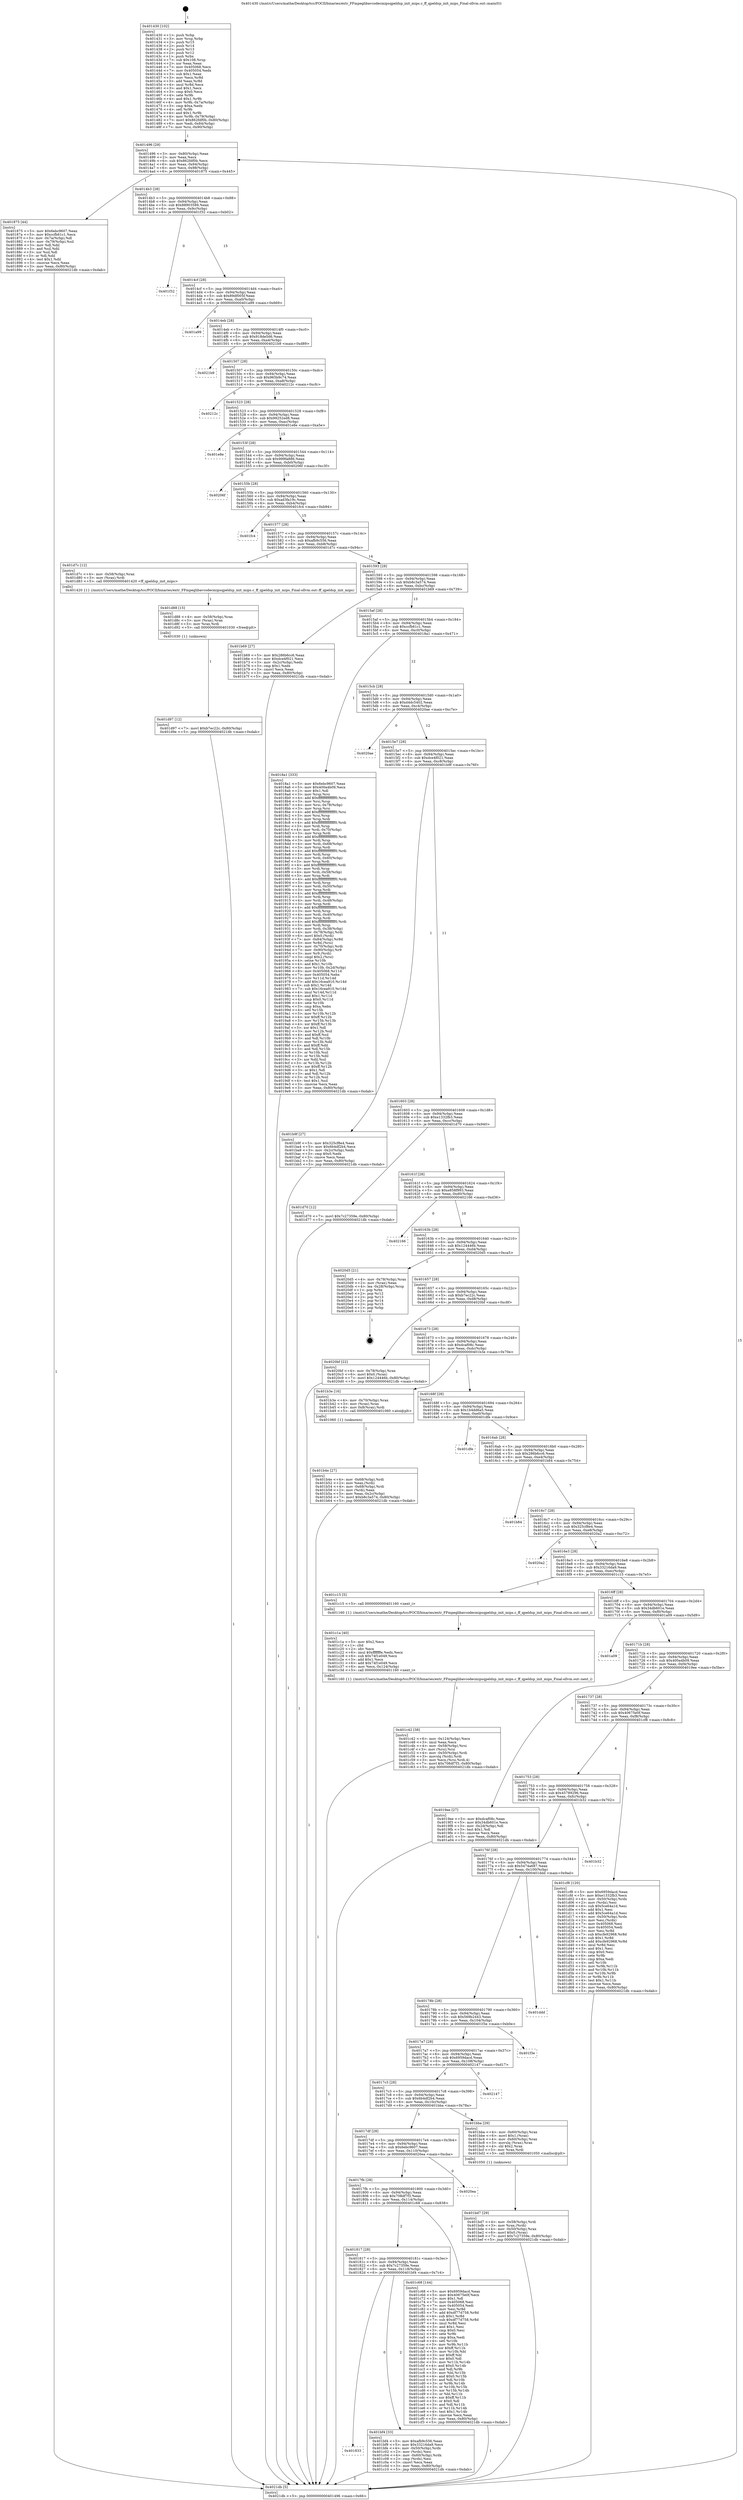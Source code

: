 digraph "0x401430" {
  label = "0x401430 (/mnt/c/Users/mathe/Desktop/tcc/POCII/binaries/extr_FFmpeglibavcodecmipsqpeldsp_init_mips.c_ff_qpeldsp_init_mips_Final-ollvm.out::main(0))"
  labelloc = "t"
  node[shape=record]

  Entry [label="",width=0.3,height=0.3,shape=circle,fillcolor=black,style=filled]
  "0x401496" [label="{
     0x401496 [29]\l
     | [instrs]\l
     &nbsp;&nbsp;0x401496 \<+3\>: mov -0x80(%rbp),%eax\l
     &nbsp;&nbsp;0x401499 \<+2\>: mov %eax,%ecx\l
     &nbsp;&nbsp;0x40149b \<+6\>: sub $0x862fdf0b,%ecx\l
     &nbsp;&nbsp;0x4014a1 \<+6\>: mov %eax,-0x94(%rbp)\l
     &nbsp;&nbsp;0x4014a7 \<+6\>: mov %ecx,-0x98(%rbp)\l
     &nbsp;&nbsp;0x4014ad \<+6\>: je 0000000000401875 \<main+0x445\>\l
  }"]
  "0x401875" [label="{
     0x401875 [44]\l
     | [instrs]\l
     &nbsp;&nbsp;0x401875 \<+5\>: mov $0x6ebc9607,%eax\l
     &nbsp;&nbsp;0x40187a \<+5\>: mov $0xccfb61c1,%ecx\l
     &nbsp;&nbsp;0x40187f \<+3\>: mov -0x7a(%rbp),%dl\l
     &nbsp;&nbsp;0x401882 \<+4\>: mov -0x79(%rbp),%sil\l
     &nbsp;&nbsp;0x401886 \<+3\>: mov %dl,%dil\l
     &nbsp;&nbsp;0x401889 \<+3\>: and %sil,%dil\l
     &nbsp;&nbsp;0x40188c \<+3\>: xor %sil,%dl\l
     &nbsp;&nbsp;0x40188f \<+3\>: or %dl,%dil\l
     &nbsp;&nbsp;0x401892 \<+4\>: test $0x1,%dil\l
     &nbsp;&nbsp;0x401896 \<+3\>: cmovne %ecx,%eax\l
     &nbsp;&nbsp;0x401899 \<+3\>: mov %eax,-0x80(%rbp)\l
     &nbsp;&nbsp;0x40189c \<+5\>: jmp 00000000004021db \<main+0xdab\>\l
  }"]
  "0x4014b3" [label="{
     0x4014b3 [28]\l
     | [instrs]\l
     &nbsp;&nbsp;0x4014b3 \<+5\>: jmp 00000000004014b8 \<main+0x88\>\l
     &nbsp;&nbsp;0x4014b8 \<+6\>: mov -0x94(%rbp),%eax\l
     &nbsp;&nbsp;0x4014be \<+5\>: sub $0x88903589,%eax\l
     &nbsp;&nbsp;0x4014c3 \<+6\>: mov %eax,-0x9c(%rbp)\l
     &nbsp;&nbsp;0x4014c9 \<+6\>: je 0000000000401f32 \<main+0xb02\>\l
  }"]
  "0x4021db" [label="{
     0x4021db [5]\l
     | [instrs]\l
     &nbsp;&nbsp;0x4021db \<+5\>: jmp 0000000000401496 \<main+0x66\>\l
  }"]
  "0x401430" [label="{
     0x401430 [102]\l
     | [instrs]\l
     &nbsp;&nbsp;0x401430 \<+1\>: push %rbp\l
     &nbsp;&nbsp;0x401431 \<+3\>: mov %rsp,%rbp\l
     &nbsp;&nbsp;0x401434 \<+2\>: push %r15\l
     &nbsp;&nbsp;0x401436 \<+2\>: push %r14\l
     &nbsp;&nbsp;0x401438 \<+2\>: push %r13\l
     &nbsp;&nbsp;0x40143a \<+2\>: push %r12\l
     &nbsp;&nbsp;0x40143c \<+1\>: push %rbx\l
     &nbsp;&nbsp;0x40143d \<+7\>: sub $0x108,%rsp\l
     &nbsp;&nbsp;0x401444 \<+2\>: xor %eax,%eax\l
     &nbsp;&nbsp;0x401446 \<+7\>: mov 0x405068,%ecx\l
     &nbsp;&nbsp;0x40144d \<+7\>: mov 0x405054,%edx\l
     &nbsp;&nbsp;0x401454 \<+3\>: sub $0x1,%eax\l
     &nbsp;&nbsp;0x401457 \<+3\>: mov %ecx,%r8d\l
     &nbsp;&nbsp;0x40145a \<+3\>: add %eax,%r8d\l
     &nbsp;&nbsp;0x40145d \<+4\>: imul %r8d,%ecx\l
     &nbsp;&nbsp;0x401461 \<+3\>: and $0x1,%ecx\l
     &nbsp;&nbsp;0x401464 \<+3\>: cmp $0x0,%ecx\l
     &nbsp;&nbsp;0x401467 \<+4\>: sete %r9b\l
     &nbsp;&nbsp;0x40146b \<+4\>: and $0x1,%r9b\l
     &nbsp;&nbsp;0x40146f \<+4\>: mov %r9b,-0x7a(%rbp)\l
     &nbsp;&nbsp;0x401473 \<+3\>: cmp $0xa,%edx\l
     &nbsp;&nbsp;0x401476 \<+4\>: setl %r9b\l
     &nbsp;&nbsp;0x40147a \<+4\>: and $0x1,%r9b\l
     &nbsp;&nbsp;0x40147e \<+4\>: mov %r9b,-0x79(%rbp)\l
     &nbsp;&nbsp;0x401482 \<+7\>: movl $0x862fdf0b,-0x80(%rbp)\l
     &nbsp;&nbsp;0x401489 \<+6\>: mov %edi,-0x84(%rbp)\l
     &nbsp;&nbsp;0x40148f \<+7\>: mov %rsi,-0x90(%rbp)\l
  }"]
  Exit [label="",width=0.3,height=0.3,shape=circle,fillcolor=black,style=filled,peripheries=2]
  "0x401f32" [label="{
     0x401f32\l
  }", style=dashed]
  "0x4014cf" [label="{
     0x4014cf [28]\l
     | [instrs]\l
     &nbsp;&nbsp;0x4014cf \<+5\>: jmp 00000000004014d4 \<main+0xa4\>\l
     &nbsp;&nbsp;0x4014d4 \<+6\>: mov -0x94(%rbp),%eax\l
     &nbsp;&nbsp;0x4014da \<+5\>: sub $0x89df005f,%eax\l
     &nbsp;&nbsp;0x4014df \<+6\>: mov %eax,-0xa0(%rbp)\l
     &nbsp;&nbsp;0x4014e5 \<+6\>: je 0000000000401a99 \<main+0x669\>\l
  }"]
  "0x401d97" [label="{
     0x401d97 [12]\l
     | [instrs]\l
     &nbsp;&nbsp;0x401d97 \<+7\>: movl $0xb7ec22c,-0x80(%rbp)\l
     &nbsp;&nbsp;0x401d9e \<+5\>: jmp 00000000004021db \<main+0xdab\>\l
  }"]
  "0x401a99" [label="{
     0x401a99\l
  }", style=dashed]
  "0x4014eb" [label="{
     0x4014eb [28]\l
     | [instrs]\l
     &nbsp;&nbsp;0x4014eb \<+5\>: jmp 00000000004014f0 \<main+0xc0\>\l
     &nbsp;&nbsp;0x4014f0 \<+6\>: mov -0x94(%rbp),%eax\l
     &nbsp;&nbsp;0x4014f6 \<+5\>: sub $0x918de5d6,%eax\l
     &nbsp;&nbsp;0x4014fb \<+6\>: mov %eax,-0xa4(%rbp)\l
     &nbsp;&nbsp;0x401501 \<+6\>: je 00000000004021b9 \<main+0xd89\>\l
  }"]
  "0x401d88" [label="{
     0x401d88 [15]\l
     | [instrs]\l
     &nbsp;&nbsp;0x401d88 \<+4\>: mov -0x58(%rbp),%rax\l
     &nbsp;&nbsp;0x401d8c \<+3\>: mov (%rax),%rax\l
     &nbsp;&nbsp;0x401d8f \<+3\>: mov %rax,%rdi\l
     &nbsp;&nbsp;0x401d92 \<+5\>: call 0000000000401030 \<free@plt\>\l
     | [calls]\l
     &nbsp;&nbsp;0x401030 \{1\} (unknown)\l
  }"]
  "0x4021b9" [label="{
     0x4021b9\l
  }", style=dashed]
  "0x401507" [label="{
     0x401507 [28]\l
     | [instrs]\l
     &nbsp;&nbsp;0x401507 \<+5\>: jmp 000000000040150c \<main+0xdc\>\l
     &nbsp;&nbsp;0x40150c \<+6\>: mov -0x94(%rbp),%eax\l
     &nbsp;&nbsp;0x401512 \<+5\>: sub $0x965b9c74,%eax\l
     &nbsp;&nbsp;0x401517 \<+6\>: mov %eax,-0xa8(%rbp)\l
     &nbsp;&nbsp;0x40151d \<+6\>: je 000000000040212c \<main+0xcfc\>\l
  }"]
  "0x401c42" [label="{
     0x401c42 [38]\l
     | [instrs]\l
     &nbsp;&nbsp;0x401c42 \<+6\>: mov -0x124(%rbp),%ecx\l
     &nbsp;&nbsp;0x401c48 \<+3\>: imul %eax,%ecx\l
     &nbsp;&nbsp;0x401c4b \<+4\>: mov -0x58(%rbp),%rsi\l
     &nbsp;&nbsp;0x401c4f \<+3\>: mov (%rsi),%rsi\l
     &nbsp;&nbsp;0x401c52 \<+4\>: mov -0x50(%rbp),%rdi\l
     &nbsp;&nbsp;0x401c56 \<+3\>: movslq (%rdi),%rdi\l
     &nbsp;&nbsp;0x401c59 \<+3\>: mov %ecx,(%rsi,%rdi,4)\l
     &nbsp;&nbsp;0x401c5c \<+7\>: movl $0x708df7f3,-0x80(%rbp)\l
     &nbsp;&nbsp;0x401c63 \<+5\>: jmp 00000000004021db \<main+0xdab\>\l
  }"]
  "0x40212c" [label="{
     0x40212c\l
  }", style=dashed]
  "0x401523" [label="{
     0x401523 [28]\l
     | [instrs]\l
     &nbsp;&nbsp;0x401523 \<+5\>: jmp 0000000000401528 \<main+0xf8\>\l
     &nbsp;&nbsp;0x401528 \<+6\>: mov -0x94(%rbp),%eax\l
     &nbsp;&nbsp;0x40152e \<+5\>: sub $0x99252ed8,%eax\l
     &nbsp;&nbsp;0x401533 \<+6\>: mov %eax,-0xac(%rbp)\l
     &nbsp;&nbsp;0x401539 \<+6\>: je 0000000000401e8e \<main+0xa5e\>\l
  }"]
  "0x401c1a" [label="{
     0x401c1a [40]\l
     | [instrs]\l
     &nbsp;&nbsp;0x401c1a \<+5\>: mov $0x2,%ecx\l
     &nbsp;&nbsp;0x401c1f \<+1\>: cltd\l
     &nbsp;&nbsp;0x401c20 \<+2\>: idiv %ecx\l
     &nbsp;&nbsp;0x401c22 \<+6\>: imul $0xfffffffe,%edx,%ecx\l
     &nbsp;&nbsp;0x401c28 \<+6\>: sub $0x74f1e049,%ecx\l
     &nbsp;&nbsp;0x401c2e \<+3\>: add $0x1,%ecx\l
     &nbsp;&nbsp;0x401c31 \<+6\>: add $0x74f1e049,%ecx\l
     &nbsp;&nbsp;0x401c37 \<+6\>: mov %ecx,-0x124(%rbp)\l
     &nbsp;&nbsp;0x401c3d \<+5\>: call 0000000000401160 \<next_i\>\l
     | [calls]\l
     &nbsp;&nbsp;0x401160 \{1\} (/mnt/c/Users/mathe/Desktop/tcc/POCII/binaries/extr_FFmpeglibavcodecmipsqpeldsp_init_mips.c_ff_qpeldsp_init_mips_Final-ollvm.out::next_i)\l
  }"]
  "0x401e8e" [label="{
     0x401e8e\l
  }", style=dashed]
  "0x40153f" [label="{
     0x40153f [28]\l
     | [instrs]\l
     &nbsp;&nbsp;0x40153f \<+5\>: jmp 0000000000401544 \<main+0x114\>\l
     &nbsp;&nbsp;0x401544 \<+6\>: mov -0x94(%rbp),%eax\l
     &nbsp;&nbsp;0x40154a \<+5\>: sub $0x999fa886,%eax\l
     &nbsp;&nbsp;0x40154f \<+6\>: mov %eax,-0xb0(%rbp)\l
     &nbsp;&nbsp;0x401555 \<+6\>: je 000000000040206f \<main+0xc3f\>\l
  }"]
  "0x401833" [label="{
     0x401833\l
  }", style=dashed]
  "0x40206f" [label="{
     0x40206f\l
  }", style=dashed]
  "0x40155b" [label="{
     0x40155b [28]\l
     | [instrs]\l
     &nbsp;&nbsp;0x40155b \<+5\>: jmp 0000000000401560 \<main+0x130\>\l
     &nbsp;&nbsp;0x401560 \<+6\>: mov -0x94(%rbp),%eax\l
     &nbsp;&nbsp;0x401566 \<+5\>: sub $0xad3fa19c,%eax\l
     &nbsp;&nbsp;0x40156b \<+6\>: mov %eax,-0xb4(%rbp)\l
     &nbsp;&nbsp;0x401571 \<+6\>: je 0000000000401fc4 \<main+0xb94\>\l
  }"]
  "0x401bf4" [label="{
     0x401bf4 [33]\l
     | [instrs]\l
     &nbsp;&nbsp;0x401bf4 \<+5\>: mov $0xafb9c556,%eax\l
     &nbsp;&nbsp;0x401bf9 \<+5\>: mov $0x33216da9,%ecx\l
     &nbsp;&nbsp;0x401bfe \<+4\>: mov -0x50(%rbp),%rdx\l
     &nbsp;&nbsp;0x401c02 \<+2\>: mov (%rdx),%esi\l
     &nbsp;&nbsp;0x401c04 \<+4\>: mov -0x60(%rbp),%rdx\l
     &nbsp;&nbsp;0x401c08 \<+2\>: cmp (%rdx),%esi\l
     &nbsp;&nbsp;0x401c0a \<+3\>: cmovl %ecx,%eax\l
     &nbsp;&nbsp;0x401c0d \<+3\>: mov %eax,-0x80(%rbp)\l
     &nbsp;&nbsp;0x401c10 \<+5\>: jmp 00000000004021db \<main+0xdab\>\l
  }"]
  "0x401fc4" [label="{
     0x401fc4\l
  }", style=dashed]
  "0x401577" [label="{
     0x401577 [28]\l
     | [instrs]\l
     &nbsp;&nbsp;0x401577 \<+5\>: jmp 000000000040157c \<main+0x14c\>\l
     &nbsp;&nbsp;0x40157c \<+6\>: mov -0x94(%rbp),%eax\l
     &nbsp;&nbsp;0x401582 \<+5\>: sub $0xafb9c556,%eax\l
     &nbsp;&nbsp;0x401587 \<+6\>: mov %eax,-0xb8(%rbp)\l
     &nbsp;&nbsp;0x40158d \<+6\>: je 0000000000401d7c \<main+0x94c\>\l
  }"]
  "0x401817" [label="{
     0x401817 [28]\l
     | [instrs]\l
     &nbsp;&nbsp;0x401817 \<+5\>: jmp 000000000040181c \<main+0x3ec\>\l
     &nbsp;&nbsp;0x40181c \<+6\>: mov -0x94(%rbp),%eax\l
     &nbsp;&nbsp;0x401822 \<+5\>: sub $0x7c27359e,%eax\l
     &nbsp;&nbsp;0x401827 \<+6\>: mov %eax,-0x118(%rbp)\l
     &nbsp;&nbsp;0x40182d \<+6\>: je 0000000000401bf4 \<main+0x7c4\>\l
  }"]
  "0x401d7c" [label="{
     0x401d7c [12]\l
     | [instrs]\l
     &nbsp;&nbsp;0x401d7c \<+4\>: mov -0x58(%rbp),%rax\l
     &nbsp;&nbsp;0x401d80 \<+3\>: mov (%rax),%rdi\l
     &nbsp;&nbsp;0x401d83 \<+5\>: call 0000000000401420 \<ff_qpeldsp_init_mips\>\l
     | [calls]\l
     &nbsp;&nbsp;0x401420 \{1\} (/mnt/c/Users/mathe/Desktop/tcc/POCII/binaries/extr_FFmpeglibavcodecmipsqpeldsp_init_mips.c_ff_qpeldsp_init_mips_Final-ollvm.out::ff_qpeldsp_init_mips)\l
  }"]
  "0x401593" [label="{
     0x401593 [28]\l
     | [instrs]\l
     &nbsp;&nbsp;0x401593 \<+5\>: jmp 0000000000401598 \<main+0x168\>\l
     &nbsp;&nbsp;0x401598 \<+6\>: mov -0x94(%rbp),%eax\l
     &nbsp;&nbsp;0x40159e \<+5\>: sub $0xb8c3a574,%eax\l
     &nbsp;&nbsp;0x4015a3 \<+6\>: mov %eax,-0xbc(%rbp)\l
     &nbsp;&nbsp;0x4015a9 \<+6\>: je 0000000000401b69 \<main+0x739\>\l
  }"]
  "0x401c68" [label="{
     0x401c68 [144]\l
     | [instrs]\l
     &nbsp;&nbsp;0x401c68 \<+5\>: mov $0x6959dacd,%eax\l
     &nbsp;&nbsp;0x401c6d \<+5\>: mov $0x40675e0f,%ecx\l
     &nbsp;&nbsp;0x401c72 \<+2\>: mov $0x1,%dl\l
     &nbsp;&nbsp;0x401c74 \<+7\>: mov 0x405068,%esi\l
     &nbsp;&nbsp;0x401c7b \<+7\>: mov 0x405054,%edi\l
     &nbsp;&nbsp;0x401c82 \<+3\>: mov %esi,%r8d\l
     &nbsp;&nbsp;0x401c85 \<+7\>: add $0xdf77d758,%r8d\l
     &nbsp;&nbsp;0x401c8c \<+4\>: sub $0x1,%r8d\l
     &nbsp;&nbsp;0x401c90 \<+7\>: sub $0xdf77d758,%r8d\l
     &nbsp;&nbsp;0x401c97 \<+4\>: imul %r8d,%esi\l
     &nbsp;&nbsp;0x401c9b \<+3\>: and $0x1,%esi\l
     &nbsp;&nbsp;0x401c9e \<+3\>: cmp $0x0,%esi\l
     &nbsp;&nbsp;0x401ca1 \<+4\>: sete %r9b\l
     &nbsp;&nbsp;0x401ca5 \<+3\>: cmp $0xa,%edi\l
     &nbsp;&nbsp;0x401ca8 \<+4\>: setl %r10b\l
     &nbsp;&nbsp;0x401cac \<+3\>: mov %r9b,%r11b\l
     &nbsp;&nbsp;0x401caf \<+4\>: xor $0xff,%r11b\l
     &nbsp;&nbsp;0x401cb3 \<+3\>: mov %r10b,%bl\l
     &nbsp;&nbsp;0x401cb6 \<+3\>: xor $0xff,%bl\l
     &nbsp;&nbsp;0x401cb9 \<+3\>: xor $0x0,%dl\l
     &nbsp;&nbsp;0x401cbc \<+3\>: mov %r11b,%r14b\l
     &nbsp;&nbsp;0x401cbf \<+4\>: and $0x0,%r14b\l
     &nbsp;&nbsp;0x401cc3 \<+3\>: and %dl,%r9b\l
     &nbsp;&nbsp;0x401cc6 \<+3\>: mov %bl,%r15b\l
     &nbsp;&nbsp;0x401cc9 \<+4\>: and $0x0,%r15b\l
     &nbsp;&nbsp;0x401ccd \<+3\>: and %dl,%r10b\l
     &nbsp;&nbsp;0x401cd0 \<+3\>: or %r9b,%r14b\l
     &nbsp;&nbsp;0x401cd3 \<+3\>: or %r10b,%r15b\l
     &nbsp;&nbsp;0x401cd6 \<+3\>: xor %r15b,%r14b\l
     &nbsp;&nbsp;0x401cd9 \<+3\>: or %bl,%r11b\l
     &nbsp;&nbsp;0x401cdc \<+4\>: xor $0xff,%r11b\l
     &nbsp;&nbsp;0x401ce0 \<+3\>: or $0x0,%dl\l
     &nbsp;&nbsp;0x401ce3 \<+3\>: and %dl,%r11b\l
     &nbsp;&nbsp;0x401ce6 \<+3\>: or %r11b,%r14b\l
     &nbsp;&nbsp;0x401ce9 \<+4\>: test $0x1,%r14b\l
     &nbsp;&nbsp;0x401ced \<+3\>: cmovne %ecx,%eax\l
     &nbsp;&nbsp;0x401cf0 \<+3\>: mov %eax,-0x80(%rbp)\l
     &nbsp;&nbsp;0x401cf3 \<+5\>: jmp 00000000004021db \<main+0xdab\>\l
  }"]
  "0x401b69" [label="{
     0x401b69 [27]\l
     | [instrs]\l
     &nbsp;&nbsp;0x401b69 \<+5\>: mov $0x286b6cc6,%eax\l
     &nbsp;&nbsp;0x401b6e \<+5\>: mov $0xdce4f021,%ecx\l
     &nbsp;&nbsp;0x401b73 \<+3\>: mov -0x2c(%rbp),%edx\l
     &nbsp;&nbsp;0x401b76 \<+3\>: cmp $0x1,%edx\l
     &nbsp;&nbsp;0x401b79 \<+3\>: cmovl %ecx,%eax\l
     &nbsp;&nbsp;0x401b7c \<+3\>: mov %eax,-0x80(%rbp)\l
     &nbsp;&nbsp;0x401b7f \<+5\>: jmp 00000000004021db \<main+0xdab\>\l
  }"]
  "0x4015af" [label="{
     0x4015af [28]\l
     | [instrs]\l
     &nbsp;&nbsp;0x4015af \<+5\>: jmp 00000000004015b4 \<main+0x184\>\l
     &nbsp;&nbsp;0x4015b4 \<+6\>: mov -0x94(%rbp),%eax\l
     &nbsp;&nbsp;0x4015ba \<+5\>: sub $0xccfb61c1,%eax\l
     &nbsp;&nbsp;0x4015bf \<+6\>: mov %eax,-0xc0(%rbp)\l
     &nbsp;&nbsp;0x4015c5 \<+6\>: je 00000000004018a1 \<main+0x471\>\l
  }"]
  "0x4017fb" [label="{
     0x4017fb [28]\l
     | [instrs]\l
     &nbsp;&nbsp;0x4017fb \<+5\>: jmp 0000000000401800 \<main+0x3d0\>\l
     &nbsp;&nbsp;0x401800 \<+6\>: mov -0x94(%rbp),%eax\l
     &nbsp;&nbsp;0x401806 \<+5\>: sub $0x708df7f3,%eax\l
     &nbsp;&nbsp;0x40180b \<+6\>: mov %eax,-0x114(%rbp)\l
     &nbsp;&nbsp;0x401811 \<+6\>: je 0000000000401c68 \<main+0x838\>\l
  }"]
  "0x4018a1" [label="{
     0x4018a1 [333]\l
     | [instrs]\l
     &nbsp;&nbsp;0x4018a1 \<+5\>: mov $0x6ebc9607,%eax\l
     &nbsp;&nbsp;0x4018a6 \<+5\>: mov $0x400a4b09,%ecx\l
     &nbsp;&nbsp;0x4018ab \<+2\>: mov $0x1,%dl\l
     &nbsp;&nbsp;0x4018ad \<+3\>: mov %rsp,%rsi\l
     &nbsp;&nbsp;0x4018b0 \<+4\>: add $0xfffffffffffffff0,%rsi\l
     &nbsp;&nbsp;0x4018b4 \<+3\>: mov %rsi,%rsp\l
     &nbsp;&nbsp;0x4018b7 \<+4\>: mov %rsi,-0x78(%rbp)\l
     &nbsp;&nbsp;0x4018bb \<+3\>: mov %rsp,%rsi\l
     &nbsp;&nbsp;0x4018be \<+4\>: add $0xfffffffffffffff0,%rsi\l
     &nbsp;&nbsp;0x4018c2 \<+3\>: mov %rsi,%rsp\l
     &nbsp;&nbsp;0x4018c5 \<+3\>: mov %rsp,%rdi\l
     &nbsp;&nbsp;0x4018c8 \<+4\>: add $0xfffffffffffffff0,%rdi\l
     &nbsp;&nbsp;0x4018cc \<+3\>: mov %rdi,%rsp\l
     &nbsp;&nbsp;0x4018cf \<+4\>: mov %rdi,-0x70(%rbp)\l
     &nbsp;&nbsp;0x4018d3 \<+3\>: mov %rsp,%rdi\l
     &nbsp;&nbsp;0x4018d6 \<+4\>: add $0xfffffffffffffff0,%rdi\l
     &nbsp;&nbsp;0x4018da \<+3\>: mov %rdi,%rsp\l
     &nbsp;&nbsp;0x4018dd \<+4\>: mov %rdi,-0x68(%rbp)\l
     &nbsp;&nbsp;0x4018e1 \<+3\>: mov %rsp,%rdi\l
     &nbsp;&nbsp;0x4018e4 \<+4\>: add $0xfffffffffffffff0,%rdi\l
     &nbsp;&nbsp;0x4018e8 \<+3\>: mov %rdi,%rsp\l
     &nbsp;&nbsp;0x4018eb \<+4\>: mov %rdi,-0x60(%rbp)\l
     &nbsp;&nbsp;0x4018ef \<+3\>: mov %rsp,%rdi\l
     &nbsp;&nbsp;0x4018f2 \<+4\>: add $0xfffffffffffffff0,%rdi\l
     &nbsp;&nbsp;0x4018f6 \<+3\>: mov %rdi,%rsp\l
     &nbsp;&nbsp;0x4018f9 \<+4\>: mov %rdi,-0x58(%rbp)\l
     &nbsp;&nbsp;0x4018fd \<+3\>: mov %rsp,%rdi\l
     &nbsp;&nbsp;0x401900 \<+4\>: add $0xfffffffffffffff0,%rdi\l
     &nbsp;&nbsp;0x401904 \<+3\>: mov %rdi,%rsp\l
     &nbsp;&nbsp;0x401907 \<+4\>: mov %rdi,-0x50(%rbp)\l
     &nbsp;&nbsp;0x40190b \<+3\>: mov %rsp,%rdi\l
     &nbsp;&nbsp;0x40190e \<+4\>: add $0xfffffffffffffff0,%rdi\l
     &nbsp;&nbsp;0x401912 \<+3\>: mov %rdi,%rsp\l
     &nbsp;&nbsp;0x401915 \<+4\>: mov %rdi,-0x48(%rbp)\l
     &nbsp;&nbsp;0x401919 \<+3\>: mov %rsp,%rdi\l
     &nbsp;&nbsp;0x40191c \<+4\>: add $0xfffffffffffffff0,%rdi\l
     &nbsp;&nbsp;0x401920 \<+3\>: mov %rdi,%rsp\l
     &nbsp;&nbsp;0x401923 \<+4\>: mov %rdi,-0x40(%rbp)\l
     &nbsp;&nbsp;0x401927 \<+3\>: mov %rsp,%rdi\l
     &nbsp;&nbsp;0x40192a \<+4\>: add $0xfffffffffffffff0,%rdi\l
     &nbsp;&nbsp;0x40192e \<+3\>: mov %rdi,%rsp\l
     &nbsp;&nbsp;0x401931 \<+4\>: mov %rdi,-0x38(%rbp)\l
     &nbsp;&nbsp;0x401935 \<+4\>: mov -0x78(%rbp),%rdi\l
     &nbsp;&nbsp;0x401939 \<+6\>: movl $0x0,(%rdi)\l
     &nbsp;&nbsp;0x40193f \<+7\>: mov -0x84(%rbp),%r8d\l
     &nbsp;&nbsp;0x401946 \<+3\>: mov %r8d,(%rsi)\l
     &nbsp;&nbsp;0x401949 \<+4\>: mov -0x70(%rbp),%rdi\l
     &nbsp;&nbsp;0x40194d \<+7\>: mov -0x90(%rbp),%r9\l
     &nbsp;&nbsp;0x401954 \<+3\>: mov %r9,(%rdi)\l
     &nbsp;&nbsp;0x401957 \<+3\>: cmpl $0x2,(%rsi)\l
     &nbsp;&nbsp;0x40195a \<+4\>: setne %r10b\l
     &nbsp;&nbsp;0x40195e \<+4\>: and $0x1,%r10b\l
     &nbsp;&nbsp;0x401962 \<+4\>: mov %r10b,-0x2d(%rbp)\l
     &nbsp;&nbsp;0x401966 \<+8\>: mov 0x405068,%r11d\l
     &nbsp;&nbsp;0x40196e \<+7\>: mov 0x405054,%ebx\l
     &nbsp;&nbsp;0x401975 \<+3\>: mov %r11d,%r14d\l
     &nbsp;&nbsp;0x401978 \<+7\>: add $0x16cea910,%r14d\l
     &nbsp;&nbsp;0x40197f \<+4\>: sub $0x1,%r14d\l
     &nbsp;&nbsp;0x401983 \<+7\>: sub $0x16cea910,%r14d\l
     &nbsp;&nbsp;0x40198a \<+4\>: imul %r14d,%r11d\l
     &nbsp;&nbsp;0x40198e \<+4\>: and $0x1,%r11d\l
     &nbsp;&nbsp;0x401992 \<+4\>: cmp $0x0,%r11d\l
     &nbsp;&nbsp;0x401996 \<+4\>: sete %r10b\l
     &nbsp;&nbsp;0x40199a \<+3\>: cmp $0xa,%ebx\l
     &nbsp;&nbsp;0x40199d \<+4\>: setl %r15b\l
     &nbsp;&nbsp;0x4019a1 \<+3\>: mov %r10b,%r12b\l
     &nbsp;&nbsp;0x4019a4 \<+4\>: xor $0xff,%r12b\l
     &nbsp;&nbsp;0x4019a8 \<+3\>: mov %r15b,%r13b\l
     &nbsp;&nbsp;0x4019ab \<+4\>: xor $0xff,%r13b\l
     &nbsp;&nbsp;0x4019af \<+3\>: xor $0x1,%dl\l
     &nbsp;&nbsp;0x4019b2 \<+3\>: mov %r12b,%sil\l
     &nbsp;&nbsp;0x4019b5 \<+4\>: and $0xff,%sil\l
     &nbsp;&nbsp;0x4019b9 \<+3\>: and %dl,%r10b\l
     &nbsp;&nbsp;0x4019bc \<+3\>: mov %r13b,%dil\l
     &nbsp;&nbsp;0x4019bf \<+4\>: and $0xff,%dil\l
     &nbsp;&nbsp;0x4019c3 \<+3\>: and %dl,%r15b\l
     &nbsp;&nbsp;0x4019c6 \<+3\>: or %r10b,%sil\l
     &nbsp;&nbsp;0x4019c9 \<+3\>: or %r15b,%dil\l
     &nbsp;&nbsp;0x4019cc \<+3\>: xor %dil,%sil\l
     &nbsp;&nbsp;0x4019cf \<+3\>: or %r13b,%r12b\l
     &nbsp;&nbsp;0x4019d2 \<+4\>: xor $0xff,%r12b\l
     &nbsp;&nbsp;0x4019d6 \<+3\>: or $0x1,%dl\l
     &nbsp;&nbsp;0x4019d9 \<+3\>: and %dl,%r12b\l
     &nbsp;&nbsp;0x4019dc \<+3\>: or %r12b,%sil\l
     &nbsp;&nbsp;0x4019df \<+4\>: test $0x1,%sil\l
     &nbsp;&nbsp;0x4019e3 \<+3\>: cmovne %ecx,%eax\l
     &nbsp;&nbsp;0x4019e6 \<+3\>: mov %eax,-0x80(%rbp)\l
     &nbsp;&nbsp;0x4019e9 \<+5\>: jmp 00000000004021db \<main+0xdab\>\l
  }"]
  "0x4015cb" [label="{
     0x4015cb [28]\l
     | [instrs]\l
     &nbsp;&nbsp;0x4015cb \<+5\>: jmp 00000000004015d0 \<main+0x1a0\>\l
     &nbsp;&nbsp;0x4015d0 \<+6\>: mov -0x94(%rbp),%eax\l
     &nbsp;&nbsp;0x4015d6 \<+5\>: sub $0xd4dc5402,%eax\l
     &nbsp;&nbsp;0x4015db \<+6\>: mov %eax,-0xc4(%rbp)\l
     &nbsp;&nbsp;0x4015e1 \<+6\>: je 00000000004020ae \<main+0xc7e\>\l
  }"]
  "0x4020ea" [label="{
     0x4020ea\l
  }", style=dashed]
  "0x401bd7" [label="{
     0x401bd7 [29]\l
     | [instrs]\l
     &nbsp;&nbsp;0x401bd7 \<+4\>: mov -0x58(%rbp),%rdi\l
     &nbsp;&nbsp;0x401bdb \<+3\>: mov %rax,(%rdi)\l
     &nbsp;&nbsp;0x401bde \<+4\>: mov -0x50(%rbp),%rax\l
     &nbsp;&nbsp;0x401be2 \<+6\>: movl $0x0,(%rax)\l
     &nbsp;&nbsp;0x401be8 \<+7\>: movl $0x7c27359e,-0x80(%rbp)\l
     &nbsp;&nbsp;0x401bef \<+5\>: jmp 00000000004021db \<main+0xdab\>\l
  }"]
  "0x4020ae" [label="{
     0x4020ae\l
  }", style=dashed]
  "0x4015e7" [label="{
     0x4015e7 [28]\l
     | [instrs]\l
     &nbsp;&nbsp;0x4015e7 \<+5\>: jmp 00000000004015ec \<main+0x1bc\>\l
     &nbsp;&nbsp;0x4015ec \<+6\>: mov -0x94(%rbp),%eax\l
     &nbsp;&nbsp;0x4015f2 \<+5\>: sub $0xdce4f021,%eax\l
     &nbsp;&nbsp;0x4015f7 \<+6\>: mov %eax,-0xc8(%rbp)\l
     &nbsp;&nbsp;0x4015fd \<+6\>: je 0000000000401b9f \<main+0x76f\>\l
  }"]
  "0x4017df" [label="{
     0x4017df [28]\l
     | [instrs]\l
     &nbsp;&nbsp;0x4017df \<+5\>: jmp 00000000004017e4 \<main+0x3b4\>\l
     &nbsp;&nbsp;0x4017e4 \<+6\>: mov -0x94(%rbp),%eax\l
     &nbsp;&nbsp;0x4017ea \<+5\>: sub $0x6ebc9607,%eax\l
     &nbsp;&nbsp;0x4017ef \<+6\>: mov %eax,-0x110(%rbp)\l
     &nbsp;&nbsp;0x4017f5 \<+6\>: je 00000000004020ea \<main+0xcba\>\l
  }"]
  "0x401b9f" [label="{
     0x401b9f [27]\l
     | [instrs]\l
     &nbsp;&nbsp;0x401b9f \<+5\>: mov $0x325cf8e4,%eax\l
     &nbsp;&nbsp;0x401ba4 \<+5\>: mov $0x6b4df2b4,%ecx\l
     &nbsp;&nbsp;0x401ba9 \<+3\>: mov -0x2c(%rbp),%edx\l
     &nbsp;&nbsp;0x401bac \<+3\>: cmp $0x0,%edx\l
     &nbsp;&nbsp;0x401baf \<+3\>: cmove %ecx,%eax\l
     &nbsp;&nbsp;0x401bb2 \<+3\>: mov %eax,-0x80(%rbp)\l
     &nbsp;&nbsp;0x401bb5 \<+5\>: jmp 00000000004021db \<main+0xdab\>\l
  }"]
  "0x401603" [label="{
     0x401603 [28]\l
     | [instrs]\l
     &nbsp;&nbsp;0x401603 \<+5\>: jmp 0000000000401608 \<main+0x1d8\>\l
     &nbsp;&nbsp;0x401608 \<+6\>: mov -0x94(%rbp),%eax\l
     &nbsp;&nbsp;0x40160e \<+5\>: sub $0xe1332fb3,%eax\l
     &nbsp;&nbsp;0x401613 \<+6\>: mov %eax,-0xcc(%rbp)\l
     &nbsp;&nbsp;0x401619 \<+6\>: je 0000000000401d70 \<main+0x940\>\l
  }"]
  "0x401bba" [label="{
     0x401bba [29]\l
     | [instrs]\l
     &nbsp;&nbsp;0x401bba \<+4\>: mov -0x60(%rbp),%rax\l
     &nbsp;&nbsp;0x401bbe \<+6\>: movl $0x1,(%rax)\l
     &nbsp;&nbsp;0x401bc4 \<+4\>: mov -0x60(%rbp),%rax\l
     &nbsp;&nbsp;0x401bc8 \<+3\>: movslq (%rax),%rax\l
     &nbsp;&nbsp;0x401bcb \<+4\>: shl $0x2,%rax\l
     &nbsp;&nbsp;0x401bcf \<+3\>: mov %rax,%rdi\l
     &nbsp;&nbsp;0x401bd2 \<+5\>: call 0000000000401050 \<malloc@plt\>\l
     | [calls]\l
     &nbsp;&nbsp;0x401050 \{1\} (unknown)\l
  }"]
  "0x401d70" [label="{
     0x401d70 [12]\l
     | [instrs]\l
     &nbsp;&nbsp;0x401d70 \<+7\>: movl $0x7c27359e,-0x80(%rbp)\l
     &nbsp;&nbsp;0x401d77 \<+5\>: jmp 00000000004021db \<main+0xdab\>\l
  }"]
  "0x40161f" [label="{
     0x40161f [28]\l
     | [instrs]\l
     &nbsp;&nbsp;0x40161f \<+5\>: jmp 0000000000401624 \<main+0x1f4\>\l
     &nbsp;&nbsp;0x401624 \<+6\>: mov -0x94(%rbp),%eax\l
     &nbsp;&nbsp;0x40162a \<+5\>: sub $0xe858f993,%eax\l
     &nbsp;&nbsp;0x40162f \<+6\>: mov %eax,-0xd0(%rbp)\l
     &nbsp;&nbsp;0x401635 \<+6\>: je 0000000000402166 \<main+0xd36\>\l
  }"]
  "0x4017c3" [label="{
     0x4017c3 [28]\l
     | [instrs]\l
     &nbsp;&nbsp;0x4017c3 \<+5\>: jmp 00000000004017c8 \<main+0x398\>\l
     &nbsp;&nbsp;0x4017c8 \<+6\>: mov -0x94(%rbp),%eax\l
     &nbsp;&nbsp;0x4017ce \<+5\>: sub $0x6b4df2b4,%eax\l
     &nbsp;&nbsp;0x4017d3 \<+6\>: mov %eax,-0x10c(%rbp)\l
     &nbsp;&nbsp;0x4017d9 \<+6\>: je 0000000000401bba \<main+0x78a\>\l
  }"]
  "0x402166" [label="{
     0x402166\l
  }", style=dashed]
  "0x40163b" [label="{
     0x40163b [28]\l
     | [instrs]\l
     &nbsp;&nbsp;0x40163b \<+5\>: jmp 0000000000401640 \<main+0x210\>\l
     &nbsp;&nbsp;0x401640 \<+6\>: mov -0x94(%rbp),%eax\l
     &nbsp;&nbsp;0x401646 \<+5\>: sub $0x124446b,%eax\l
     &nbsp;&nbsp;0x40164b \<+6\>: mov %eax,-0xd4(%rbp)\l
     &nbsp;&nbsp;0x401651 \<+6\>: je 00000000004020d5 \<main+0xca5\>\l
  }"]
  "0x402147" [label="{
     0x402147\l
  }", style=dashed]
  "0x4020d5" [label="{
     0x4020d5 [21]\l
     | [instrs]\l
     &nbsp;&nbsp;0x4020d5 \<+4\>: mov -0x78(%rbp),%rax\l
     &nbsp;&nbsp;0x4020d9 \<+2\>: mov (%rax),%eax\l
     &nbsp;&nbsp;0x4020db \<+4\>: lea -0x28(%rbp),%rsp\l
     &nbsp;&nbsp;0x4020df \<+1\>: pop %rbx\l
     &nbsp;&nbsp;0x4020e0 \<+2\>: pop %r12\l
     &nbsp;&nbsp;0x4020e2 \<+2\>: pop %r13\l
     &nbsp;&nbsp;0x4020e4 \<+2\>: pop %r14\l
     &nbsp;&nbsp;0x4020e6 \<+2\>: pop %r15\l
     &nbsp;&nbsp;0x4020e8 \<+1\>: pop %rbp\l
     &nbsp;&nbsp;0x4020e9 \<+1\>: ret\l
  }"]
  "0x401657" [label="{
     0x401657 [28]\l
     | [instrs]\l
     &nbsp;&nbsp;0x401657 \<+5\>: jmp 000000000040165c \<main+0x22c\>\l
     &nbsp;&nbsp;0x40165c \<+6\>: mov -0x94(%rbp),%eax\l
     &nbsp;&nbsp;0x401662 \<+5\>: sub $0xb7ec22c,%eax\l
     &nbsp;&nbsp;0x401667 \<+6\>: mov %eax,-0xd8(%rbp)\l
     &nbsp;&nbsp;0x40166d \<+6\>: je 00000000004020bf \<main+0xc8f\>\l
  }"]
  "0x4017a7" [label="{
     0x4017a7 [28]\l
     | [instrs]\l
     &nbsp;&nbsp;0x4017a7 \<+5\>: jmp 00000000004017ac \<main+0x37c\>\l
     &nbsp;&nbsp;0x4017ac \<+6\>: mov -0x94(%rbp),%eax\l
     &nbsp;&nbsp;0x4017b2 \<+5\>: sub $0x6959dacd,%eax\l
     &nbsp;&nbsp;0x4017b7 \<+6\>: mov %eax,-0x108(%rbp)\l
     &nbsp;&nbsp;0x4017bd \<+6\>: je 0000000000402147 \<main+0xd17\>\l
  }"]
  "0x4020bf" [label="{
     0x4020bf [22]\l
     | [instrs]\l
     &nbsp;&nbsp;0x4020bf \<+4\>: mov -0x78(%rbp),%rax\l
     &nbsp;&nbsp;0x4020c3 \<+6\>: movl $0x0,(%rax)\l
     &nbsp;&nbsp;0x4020c9 \<+7\>: movl $0x124446b,-0x80(%rbp)\l
     &nbsp;&nbsp;0x4020d0 \<+5\>: jmp 00000000004021db \<main+0xdab\>\l
  }"]
  "0x401673" [label="{
     0x401673 [28]\l
     | [instrs]\l
     &nbsp;&nbsp;0x401673 \<+5\>: jmp 0000000000401678 \<main+0x248\>\l
     &nbsp;&nbsp;0x401678 \<+6\>: mov -0x94(%rbp),%eax\l
     &nbsp;&nbsp;0x40167e \<+5\>: sub $0xdcaf08c,%eax\l
     &nbsp;&nbsp;0x401683 \<+6\>: mov %eax,-0xdc(%rbp)\l
     &nbsp;&nbsp;0x401689 \<+6\>: je 0000000000401b3e \<main+0x70e\>\l
  }"]
  "0x401f3e" [label="{
     0x401f3e\l
  }", style=dashed]
  "0x401b3e" [label="{
     0x401b3e [16]\l
     | [instrs]\l
     &nbsp;&nbsp;0x401b3e \<+4\>: mov -0x70(%rbp),%rax\l
     &nbsp;&nbsp;0x401b42 \<+3\>: mov (%rax),%rax\l
     &nbsp;&nbsp;0x401b45 \<+4\>: mov 0x8(%rax),%rdi\l
     &nbsp;&nbsp;0x401b49 \<+5\>: call 0000000000401060 \<atoi@plt\>\l
     | [calls]\l
     &nbsp;&nbsp;0x401060 \{1\} (unknown)\l
  }"]
  "0x40168f" [label="{
     0x40168f [28]\l
     | [instrs]\l
     &nbsp;&nbsp;0x40168f \<+5\>: jmp 0000000000401694 \<main+0x264\>\l
     &nbsp;&nbsp;0x401694 \<+6\>: mov -0x94(%rbp),%eax\l
     &nbsp;&nbsp;0x40169a \<+5\>: sub $0x1b4dd6a5,%eax\l
     &nbsp;&nbsp;0x40169f \<+6\>: mov %eax,-0xe0(%rbp)\l
     &nbsp;&nbsp;0x4016a5 \<+6\>: je 0000000000401dfe \<main+0x9ce\>\l
  }"]
  "0x40178b" [label="{
     0x40178b [28]\l
     | [instrs]\l
     &nbsp;&nbsp;0x40178b \<+5\>: jmp 0000000000401790 \<main+0x360\>\l
     &nbsp;&nbsp;0x401790 \<+6\>: mov -0x94(%rbp),%eax\l
     &nbsp;&nbsp;0x401796 \<+5\>: sub $0x569b2443,%eax\l
     &nbsp;&nbsp;0x40179b \<+6\>: mov %eax,-0x104(%rbp)\l
     &nbsp;&nbsp;0x4017a1 \<+6\>: je 0000000000401f3e \<main+0xb0e\>\l
  }"]
  "0x401dfe" [label="{
     0x401dfe\l
  }", style=dashed]
  "0x4016ab" [label="{
     0x4016ab [28]\l
     | [instrs]\l
     &nbsp;&nbsp;0x4016ab \<+5\>: jmp 00000000004016b0 \<main+0x280\>\l
     &nbsp;&nbsp;0x4016b0 \<+6\>: mov -0x94(%rbp),%eax\l
     &nbsp;&nbsp;0x4016b6 \<+5\>: sub $0x286b6cc6,%eax\l
     &nbsp;&nbsp;0x4016bb \<+6\>: mov %eax,-0xe4(%rbp)\l
     &nbsp;&nbsp;0x4016c1 \<+6\>: je 0000000000401b84 \<main+0x754\>\l
  }"]
  "0x401ddd" [label="{
     0x401ddd\l
  }", style=dashed]
  "0x401b84" [label="{
     0x401b84\l
  }", style=dashed]
  "0x4016c7" [label="{
     0x4016c7 [28]\l
     | [instrs]\l
     &nbsp;&nbsp;0x4016c7 \<+5\>: jmp 00000000004016cc \<main+0x29c\>\l
     &nbsp;&nbsp;0x4016cc \<+6\>: mov -0x94(%rbp),%eax\l
     &nbsp;&nbsp;0x4016d2 \<+5\>: sub $0x325cf8e4,%eax\l
     &nbsp;&nbsp;0x4016d7 \<+6\>: mov %eax,-0xe8(%rbp)\l
     &nbsp;&nbsp;0x4016dd \<+6\>: je 00000000004020a2 \<main+0xc72\>\l
  }"]
  "0x40176f" [label="{
     0x40176f [28]\l
     | [instrs]\l
     &nbsp;&nbsp;0x40176f \<+5\>: jmp 0000000000401774 \<main+0x344\>\l
     &nbsp;&nbsp;0x401774 \<+6\>: mov -0x94(%rbp),%eax\l
     &nbsp;&nbsp;0x40177a \<+5\>: sub $0x5474a687,%eax\l
     &nbsp;&nbsp;0x40177f \<+6\>: mov %eax,-0x100(%rbp)\l
     &nbsp;&nbsp;0x401785 \<+6\>: je 0000000000401ddd \<main+0x9ad\>\l
  }"]
  "0x4020a2" [label="{
     0x4020a2\l
  }", style=dashed]
  "0x4016e3" [label="{
     0x4016e3 [28]\l
     | [instrs]\l
     &nbsp;&nbsp;0x4016e3 \<+5\>: jmp 00000000004016e8 \<main+0x2b8\>\l
     &nbsp;&nbsp;0x4016e8 \<+6\>: mov -0x94(%rbp),%eax\l
     &nbsp;&nbsp;0x4016ee \<+5\>: sub $0x33216da9,%eax\l
     &nbsp;&nbsp;0x4016f3 \<+6\>: mov %eax,-0xec(%rbp)\l
     &nbsp;&nbsp;0x4016f9 \<+6\>: je 0000000000401c15 \<main+0x7e5\>\l
  }"]
  "0x401b32" [label="{
     0x401b32\l
  }", style=dashed]
  "0x401c15" [label="{
     0x401c15 [5]\l
     | [instrs]\l
     &nbsp;&nbsp;0x401c15 \<+5\>: call 0000000000401160 \<next_i\>\l
     | [calls]\l
     &nbsp;&nbsp;0x401160 \{1\} (/mnt/c/Users/mathe/Desktop/tcc/POCII/binaries/extr_FFmpeglibavcodecmipsqpeldsp_init_mips.c_ff_qpeldsp_init_mips_Final-ollvm.out::next_i)\l
  }"]
  "0x4016ff" [label="{
     0x4016ff [28]\l
     | [instrs]\l
     &nbsp;&nbsp;0x4016ff \<+5\>: jmp 0000000000401704 \<main+0x2d4\>\l
     &nbsp;&nbsp;0x401704 \<+6\>: mov -0x94(%rbp),%eax\l
     &nbsp;&nbsp;0x40170a \<+5\>: sub $0x34db601e,%eax\l
     &nbsp;&nbsp;0x40170f \<+6\>: mov %eax,-0xf0(%rbp)\l
     &nbsp;&nbsp;0x401715 \<+6\>: je 0000000000401a09 \<main+0x5d9\>\l
  }"]
  "0x401753" [label="{
     0x401753 [28]\l
     | [instrs]\l
     &nbsp;&nbsp;0x401753 \<+5\>: jmp 0000000000401758 \<main+0x328\>\l
     &nbsp;&nbsp;0x401758 \<+6\>: mov -0x94(%rbp),%eax\l
     &nbsp;&nbsp;0x40175e \<+5\>: sub $0x45789296,%eax\l
     &nbsp;&nbsp;0x401763 \<+6\>: mov %eax,-0xfc(%rbp)\l
     &nbsp;&nbsp;0x401769 \<+6\>: je 0000000000401b32 \<main+0x702\>\l
  }"]
  "0x401a09" [label="{
     0x401a09\l
  }", style=dashed]
  "0x40171b" [label="{
     0x40171b [28]\l
     | [instrs]\l
     &nbsp;&nbsp;0x40171b \<+5\>: jmp 0000000000401720 \<main+0x2f0\>\l
     &nbsp;&nbsp;0x401720 \<+6\>: mov -0x94(%rbp),%eax\l
     &nbsp;&nbsp;0x401726 \<+5\>: sub $0x400a4b09,%eax\l
     &nbsp;&nbsp;0x40172b \<+6\>: mov %eax,-0xf4(%rbp)\l
     &nbsp;&nbsp;0x401731 \<+6\>: je 00000000004019ee \<main+0x5be\>\l
  }"]
  "0x401cf8" [label="{
     0x401cf8 [120]\l
     | [instrs]\l
     &nbsp;&nbsp;0x401cf8 \<+5\>: mov $0x6959dacd,%eax\l
     &nbsp;&nbsp;0x401cfd \<+5\>: mov $0xe1332fb3,%ecx\l
     &nbsp;&nbsp;0x401d02 \<+4\>: mov -0x50(%rbp),%rdx\l
     &nbsp;&nbsp;0x401d06 \<+2\>: mov (%rdx),%esi\l
     &nbsp;&nbsp;0x401d08 \<+6\>: sub $0x5ce64a1d,%esi\l
     &nbsp;&nbsp;0x401d0e \<+3\>: add $0x1,%esi\l
     &nbsp;&nbsp;0x401d11 \<+6\>: add $0x5ce64a1d,%esi\l
     &nbsp;&nbsp;0x401d17 \<+4\>: mov -0x50(%rbp),%rdx\l
     &nbsp;&nbsp;0x401d1b \<+2\>: mov %esi,(%rdx)\l
     &nbsp;&nbsp;0x401d1d \<+7\>: mov 0x405068,%esi\l
     &nbsp;&nbsp;0x401d24 \<+7\>: mov 0x405054,%edi\l
     &nbsp;&nbsp;0x401d2b \<+3\>: mov %esi,%r8d\l
     &nbsp;&nbsp;0x401d2e \<+7\>: sub $0xcfe92968,%r8d\l
     &nbsp;&nbsp;0x401d35 \<+4\>: sub $0x1,%r8d\l
     &nbsp;&nbsp;0x401d39 \<+7\>: add $0xcfe92968,%r8d\l
     &nbsp;&nbsp;0x401d40 \<+4\>: imul %r8d,%esi\l
     &nbsp;&nbsp;0x401d44 \<+3\>: and $0x1,%esi\l
     &nbsp;&nbsp;0x401d47 \<+3\>: cmp $0x0,%esi\l
     &nbsp;&nbsp;0x401d4a \<+4\>: sete %r9b\l
     &nbsp;&nbsp;0x401d4e \<+3\>: cmp $0xa,%edi\l
     &nbsp;&nbsp;0x401d51 \<+4\>: setl %r10b\l
     &nbsp;&nbsp;0x401d55 \<+3\>: mov %r9b,%r11b\l
     &nbsp;&nbsp;0x401d58 \<+3\>: and %r10b,%r11b\l
     &nbsp;&nbsp;0x401d5b \<+3\>: xor %r10b,%r9b\l
     &nbsp;&nbsp;0x401d5e \<+3\>: or %r9b,%r11b\l
     &nbsp;&nbsp;0x401d61 \<+4\>: test $0x1,%r11b\l
     &nbsp;&nbsp;0x401d65 \<+3\>: cmovne %ecx,%eax\l
     &nbsp;&nbsp;0x401d68 \<+3\>: mov %eax,-0x80(%rbp)\l
     &nbsp;&nbsp;0x401d6b \<+5\>: jmp 00000000004021db \<main+0xdab\>\l
  }"]
  "0x4019ee" [label="{
     0x4019ee [27]\l
     | [instrs]\l
     &nbsp;&nbsp;0x4019ee \<+5\>: mov $0xdcaf08c,%eax\l
     &nbsp;&nbsp;0x4019f3 \<+5\>: mov $0x34db601e,%ecx\l
     &nbsp;&nbsp;0x4019f8 \<+3\>: mov -0x2d(%rbp),%dl\l
     &nbsp;&nbsp;0x4019fb \<+3\>: test $0x1,%dl\l
     &nbsp;&nbsp;0x4019fe \<+3\>: cmovne %ecx,%eax\l
     &nbsp;&nbsp;0x401a01 \<+3\>: mov %eax,-0x80(%rbp)\l
     &nbsp;&nbsp;0x401a04 \<+5\>: jmp 00000000004021db \<main+0xdab\>\l
  }"]
  "0x401737" [label="{
     0x401737 [28]\l
     | [instrs]\l
     &nbsp;&nbsp;0x401737 \<+5\>: jmp 000000000040173c \<main+0x30c\>\l
     &nbsp;&nbsp;0x40173c \<+6\>: mov -0x94(%rbp),%eax\l
     &nbsp;&nbsp;0x401742 \<+5\>: sub $0x40675e0f,%eax\l
     &nbsp;&nbsp;0x401747 \<+6\>: mov %eax,-0xf8(%rbp)\l
     &nbsp;&nbsp;0x40174d \<+6\>: je 0000000000401cf8 \<main+0x8c8\>\l
  }"]
  "0x401b4e" [label="{
     0x401b4e [27]\l
     | [instrs]\l
     &nbsp;&nbsp;0x401b4e \<+4\>: mov -0x68(%rbp),%rdi\l
     &nbsp;&nbsp;0x401b52 \<+2\>: mov %eax,(%rdi)\l
     &nbsp;&nbsp;0x401b54 \<+4\>: mov -0x68(%rbp),%rdi\l
     &nbsp;&nbsp;0x401b58 \<+2\>: mov (%rdi),%eax\l
     &nbsp;&nbsp;0x401b5a \<+3\>: mov %eax,-0x2c(%rbp)\l
     &nbsp;&nbsp;0x401b5d \<+7\>: movl $0xb8c3a574,-0x80(%rbp)\l
     &nbsp;&nbsp;0x401b64 \<+5\>: jmp 00000000004021db \<main+0xdab\>\l
  }"]
  Entry -> "0x401430" [label=" 1"]
  "0x401496" -> "0x401875" [label=" 1"]
  "0x401496" -> "0x4014b3" [label=" 15"]
  "0x401875" -> "0x4021db" [label=" 1"]
  "0x401430" -> "0x401496" [label=" 1"]
  "0x4021db" -> "0x401496" [label=" 15"]
  "0x4020d5" -> Exit [label=" 1"]
  "0x4014b3" -> "0x401f32" [label=" 0"]
  "0x4014b3" -> "0x4014cf" [label=" 15"]
  "0x4020bf" -> "0x4021db" [label=" 1"]
  "0x4014cf" -> "0x401a99" [label=" 0"]
  "0x4014cf" -> "0x4014eb" [label=" 15"]
  "0x401d97" -> "0x4021db" [label=" 1"]
  "0x4014eb" -> "0x4021b9" [label=" 0"]
  "0x4014eb" -> "0x401507" [label=" 15"]
  "0x401d88" -> "0x401d97" [label=" 1"]
  "0x401507" -> "0x40212c" [label=" 0"]
  "0x401507" -> "0x401523" [label=" 15"]
  "0x401d7c" -> "0x401d88" [label=" 1"]
  "0x401523" -> "0x401e8e" [label=" 0"]
  "0x401523" -> "0x40153f" [label=" 15"]
  "0x401d70" -> "0x4021db" [label=" 1"]
  "0x40153f" -> "0x40206f" [label=" 0"]
  "0x40153f" -> "0x40155b" [label=" 15"]
  "0x401cf8" -> "0x4021db" [label=" 1"]
  "0x40155b" -> "0x401fc4" [label=" 0"]
  "0x40155b" -> "0x401577" [label=" 15"]
  "0x401c68" -> "0x4021db" [label=" 1"]
  "0x401577" -> "0x401d7c" [label=" 1"]
  "0x401577" -> "0x401593" [label=" 14"]
  "0x401c1a" -> "0x401c42" [label=" 1"]
  "0x401593" -> "0x401b69" [label=" 1"]
  "0x401593" -> "0x4015af" [label=" 13"]
  "0x401c15" -> "0x401c1a" [label=" 1"]
  "0x4015af" -> "0x4018a1" [label=" 1"]
  "0x4015af" -> "0x4015cb" [label=" 12"]
  "0x401817" -> "0x401833" [label=" 0"]
  "0x4018a1" -> "0x4021db" [label=" 1"]
  "0x401817" -> "0x401bf4" [label=" 2"]
  "0x4015cb" -> "0x4020ae" [label=" 0"]
  "0x4015cb" -> "0x4015e7" [label=" 12"]
  "0x4017fb" -> "0x401817" [label=" 2"]
  "0x4015e7" -> "0x401b9f" [label=" 1"]
  "0x4015e7" -> "0x401603" [label=" 11"]
  "0x4017fb" -> "0x401c68" [label=" 1"]
  "0x401603" -> "0x401d70" [label=" 1"]
  "0x401603" -> "0x40161f" [label=" 10"]
  "0x401bf4" -> "0x4021db" [label=" 2"]
  "0x40161f" -> "0x402166" [label=" 0"]
  "0x40161f" -> "0x40163b" [label=" 10"]
  "0x4017df" -> "0x4020ea" [label=" 0"]
  "0x40163b" -> "0x4020d5" [label=" 1"]
  "0x40163b" -> "0x401657" [label=" 9"]
  "0x401c42" -> "0x4021db" [label=" 1"]
  "0x401657" -> "0x4020bf" [label=" 1"]
  "0x401657" -> "0x401673" [label=" 8"]
  "0x401bba" -> "0x401bd7" [label=" 1"]
  "0x401673" -> "0x401b3e" [label=" 1"]
  "0x401673" -> "0x40168f" [label=" 7"]
  "0x4017c3" -> "0x4017df" [label=" 3"]
  "0x40168f" -> "0x401dfe" [label=" 0"]
  "0x40168f" -> "0x4016ab" [label=" 7"]
  "0x4017df" -> "0x4017fb" [label=" 3"]
  "0x4016ab" -> "0x401b84" [label=" 0"]
  "0x4016ab" -> "0x4016c7" [label=" 7"]
  "0x4017a7" -> "0x4017c3" [label=" 4"]
  "0x4016c7" -> "0x4020a2" [label=" 0"]
  "0x4016c7" -> "0x4016e3" [label=" 7"]
  "0x401bd7" -> "0x4021db" [label=" 1"]
  "0x4016e3" -> "0x401c15" [label=" 1"]
  "0x4016e3" -> "0x4016ff" [label=" 6"]
  "0x40178b" -> "0x4017a7" [label=" 4"]
  "0x4016ff" -> "0x401a09" [label=" 0"]
  "0x4016ff" -> "0x40171b" [label=" 6"]
  "0x4017c3" -> "0x401bba" [label=" 1"]
  "0x40171b" -> "0x4019ee" [label=" 1"]
  "0x40171b" -> "0x401737" [label=" 5"]
  "0x4019ee" -> "0x4021db" [label=" 1"]
  "0x401b3e" -> "0x401b4e" [label=" 1"]
  "0x401b4e" -> "0x4021db" [label=" 1"]
  "0x401b69" -> "0x4021db" [label=" 1"]
  "0x401b9f" -> "0x4021db" [label=" 1"]
  "0x40176f" -> "0x40178b" [label=" 4"]
  "0x401737" -> "0x401cf8" [label=" 1"]
  "0x401737" -> "0x401753" [label=" 4"]
  "0x40178b" -> "0x401f3e" [label=" 0"]
  "0x401753" -> "0x401b32" [label=" 0"]
  "0x401753" -> "0x40176f" [label=" 4"]
  "0x4017a7" -> "0x402147" [label=" 0"]
  "0x40176f" -> "0x401ddd" [label=" 0"]
}

